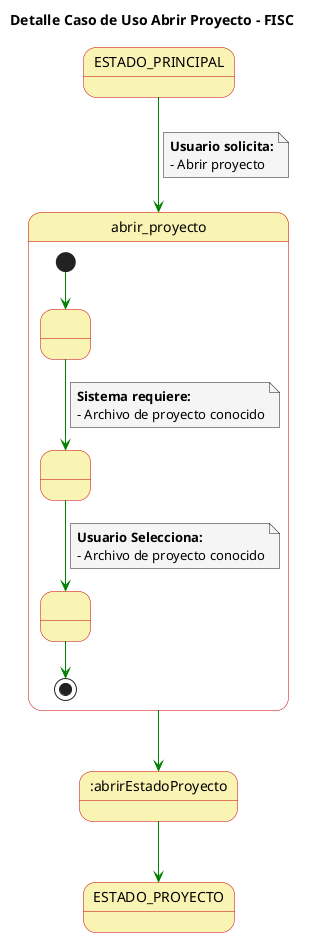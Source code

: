 @startuml

skinparam state {
  BackgroundColor #faf4b4
  BorderColor #c90000
}

skinparam note {
  BackgroundColor #f5f5f5
}

skinparam linetype polyline

title Detalle Caso de Uso Abrir Proyecto - FISC


ESTADO_PRINCIPAL -[#green]-> abrir_proyecto
note on link
  **Usuario solicita:**
  - Abrir proyecto
end note

state abrir_proyecto{
  state 1 as " "
  state 2 as " "
  state 3 as " "
  
  [*] -[#green]-> 1
  1 -[#green]-> 2
  note on link
      **Sistema requiere:**
      - Archivo de proyecto conocido
  end note
  2 -[#green]-> 3
  note on link
    **Usuario Selecciona:**
    - Archivo de proyecto conocido
  end note
 
  3 -[#green]-> [*]
}

abrir_proyecto-[#green]-> :abrirEstadoProyecto

:abrirEstadoProyecto -[#green]-> ESTADO_PROYECTO

@enduml